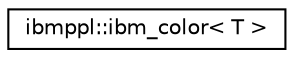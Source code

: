 digraph "Graphical Class Hierarchy"
{
  edge [fontname="Helvetica",fontsize="10",labelfontname="Helvetica",labelfontsize="10"];
  node [fontname="Helvetica",fontsize="10",shape=record];
  rankdir="LR";
  Node1 [label="ibmppl::ibm_color\< T \>",height=0.2,width=0.4,color="black", fillcolor="white", style="filled",URL="$structibmppl_1_1ibm__color.html"];
}
